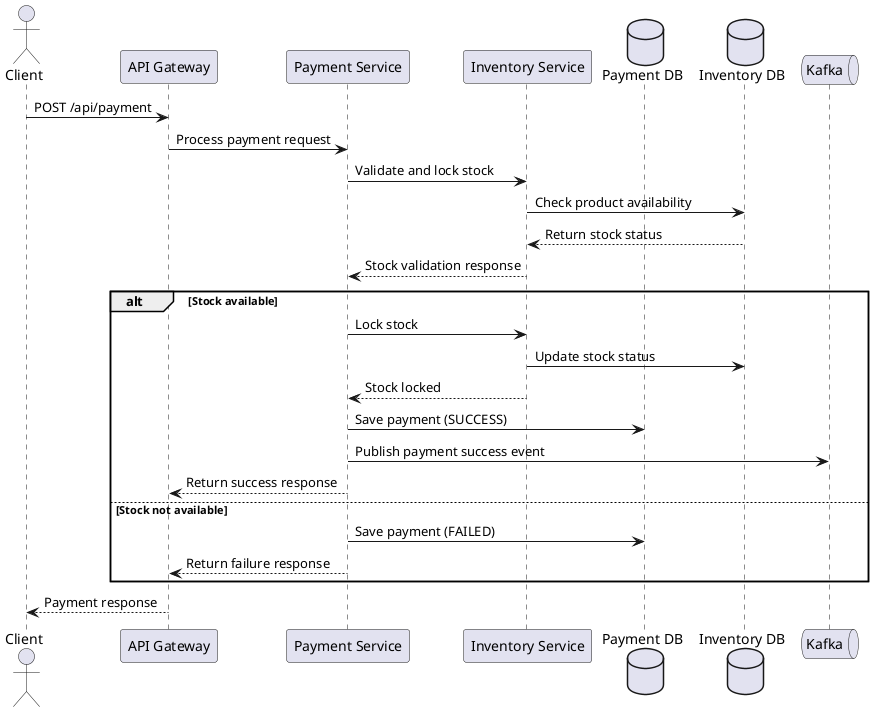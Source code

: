 @startuml
actor Client
participant "API Gateway" as Gateway
participant "Payment Service" as Payment
participant "Inventory Service" as Inventory
database "Payment DB" as PaymentDB
database "Inventory DB" as InventoryDB
queue "Kafka" as Kafka

Client -> Gateway: POST /api/payment
Gateway -> Payment: Process payment request
Payment -> Inventory: Validate and lock stock
Inventory -> InventoryDB: Check product availability
InventoryDB --> Inventory: Return stock status
Inventory --> Payment: Stock validation response

alt Stock available
    Payment -> Inventory: Lock stock
    Inventory -> InventoryDB: Update stock status
    Inventory --> Payment: Stock locked

    Payment -> PaymentDB: Save payment (SUCCESS)
    Payment -> Kafka: Publish payment success event
    Payment --> Gateway: Return success response
else Stock not available
    Payment -> PaymentDB: Save payment (FAILED)
    Payment --> Gateway: Return failure response
end

Gateway --> Client: Payment response
@enduml
